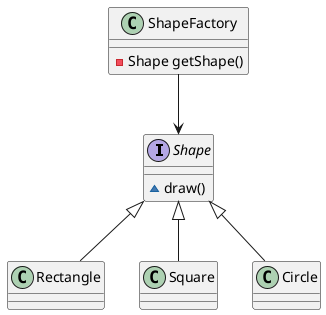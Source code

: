 @startuml

interface Shape {
  ~draw()
}

class ShapeFactory {
  -Shape getShape()
}

class Rectangle {

}

class Square {

}

class Circle {

}

Shape <|-- Rectangle
Shape <|-- Square
Shape <|-- Circle
ShapeFactory --> Shape

@enduml